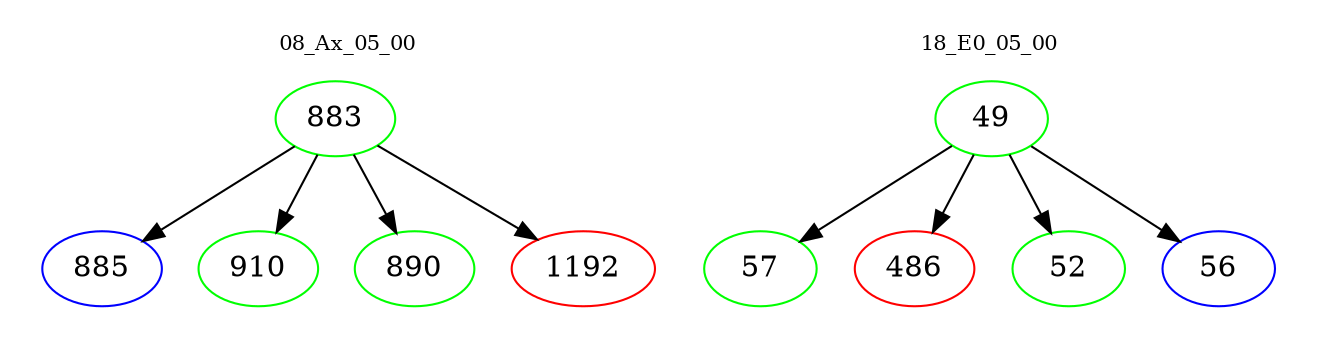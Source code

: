 digraph{
subgraph cluster_0 {
color = white
label = "08_Ax_05_00";
fontsize=10;
T0_883 [label="883", color="green"]
T0_883 -> T0_885 [color="black"]
T0_885 [label="885", color="blue"]
T0_883 -> T0_910 [color="black"]
T0_910 [label="910", color="green"]
T0_883 -> T0_890 [color="black"]
T0_890 [label="890", color="green"]
T0_883 -> T0_1192 [color="black"]
T0_1192 [label="1192", color="red"]
}
subgraph cluster_1 {
color = white
label = "18_E0_05_00";
fontsize=10;
T1_49 [label="49", color="green"]
T1_49 -> T1_57 [color="black"]
T1_57 [label="57", color="green"]
T1_49 -> T1_486 [color="black"]
T1_486 [label="486", color="red"]
T1_49 -> T1_52 [color="black"]
T1_52 [label="52", color="green"]
T1_49 -> T1_56 [color="black"]
T1_56 [label="56", color="blue"]
}
}
